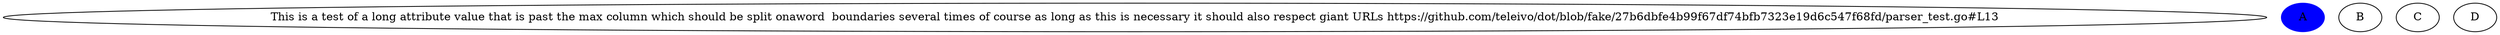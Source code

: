 // foo yes
graph { // ok
	"This is a test of a long attribute value that is past the max column which should be split ona\
word  boundaries several times of course as long as this is necessary it should also respect giant \
URLs \
https://github.com/teleivo/dot/blob/fake/27b6dbfe4b99f67df74bfb7323e19d6c547f68fd/parser_test.go#L13"
	A [
		color="blue"
		style="filled"
	]
	B
	edge [color="red"]
	subgraph {
		C
		D
	}
}

